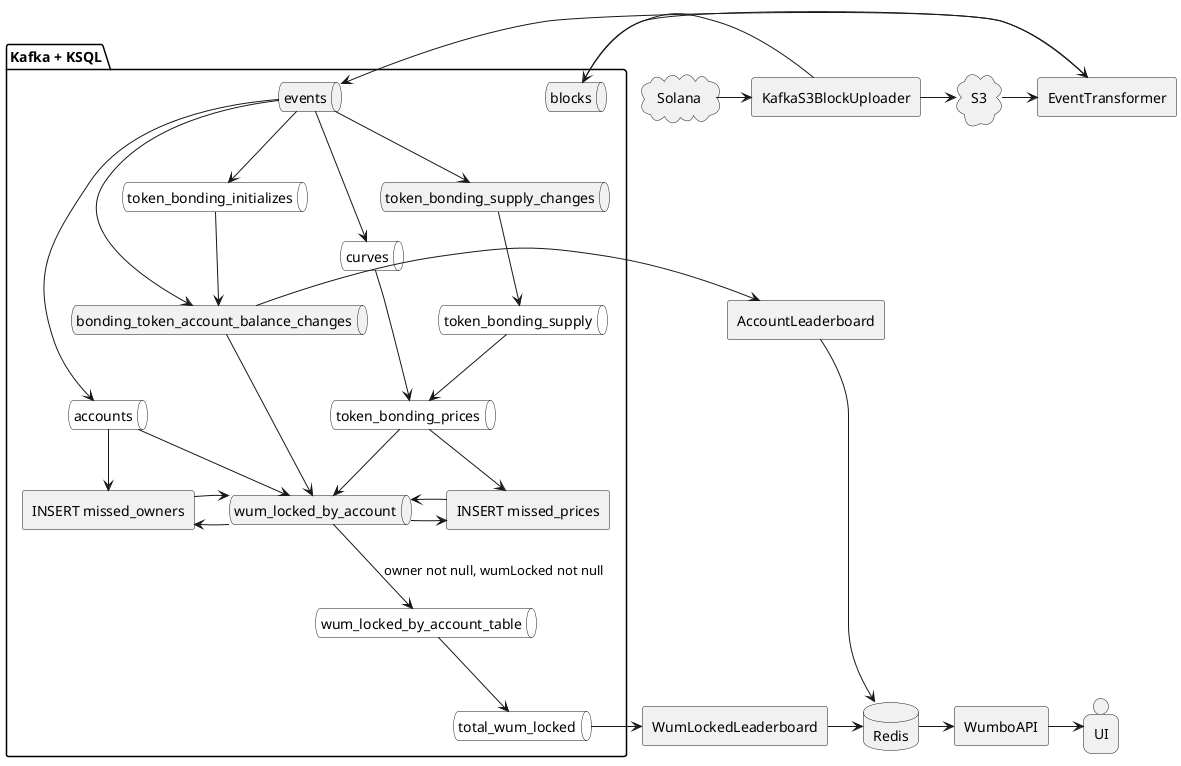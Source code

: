 @startuml architecture

package "Kafka + KSQL" as k {
  queue accounts #fff
  queue blocks
  queue bonding_token_account_balance_changes
  queue token_bonding_initializes #fff
  queue curves #fff
  queue events
  queue token_bonding_prices #fff
  queue token_bonding_supply #fff
  queue token_bonding_supply_changes
  queue total_wum_locked #fff
  queue wum_locked_by_account
  queue wum_locked_by_account_table #fff

    
  events --> token_bonding_initializes

  events --> bonding_token_account_balance_changes
  token_bonding_initializes --> bonding_token_account_balance_changes

  events --> token_bonding_supply_changes

  token_bonding_supply_changes --> token_bonding_supply

  events --> curves

  events --> accounts

  token_bonding_supply --> token_bonding_prices
  curves --> token_bonding_prices

  bonding_token_account_balance_changes --> wum_locked_by_account
  token_bonding_prices --> wum_locked_by_account
  accounts --> wum_locked_by_account

  agent "INSERT missed_owners" as missed_owners
  agent "INSERT missed_prices" as missed_prices

  token_bonding_prices -> missed_prices
  accounts -> missed_owners
  wum_locked_by_account -> missed_owners
  wum_locked_by_account -> missed_prices

  missed_owners -> wum_locked_by_account
  missed_prices -> wum_locked_by_account

  wum_locked_by_account_table --> total_wum_locked

  wum_locked_by_account --> wum_locked_by_account_table : owner not null, wumLocked not null
}

agent KafkaS3BlockUploader
agent AccountLeaderboard
agent WumLockedLeaderboard
agent WumboAPI

cloud Solana
cloud S3
database Redis
person UI

Solana -> KafkaS3BlockUploader
KafkaS3BlockUploader -> blocks
KafkaS3BlockUploader -> S3

agent EventTransformer

S3 -> EventTransformer
blocks --> EventTransformer
EventTransformer -> events

total_wum_locked -> WumLockedLeaderboard
WumLockedLeaderboard -> Redis

bonding_token_account_balance_changes -> AccountLeaderboard
AccountLeaderboard -> Redis

Redis -> WumboAPI

WumboAPI -> UI
@enduml
